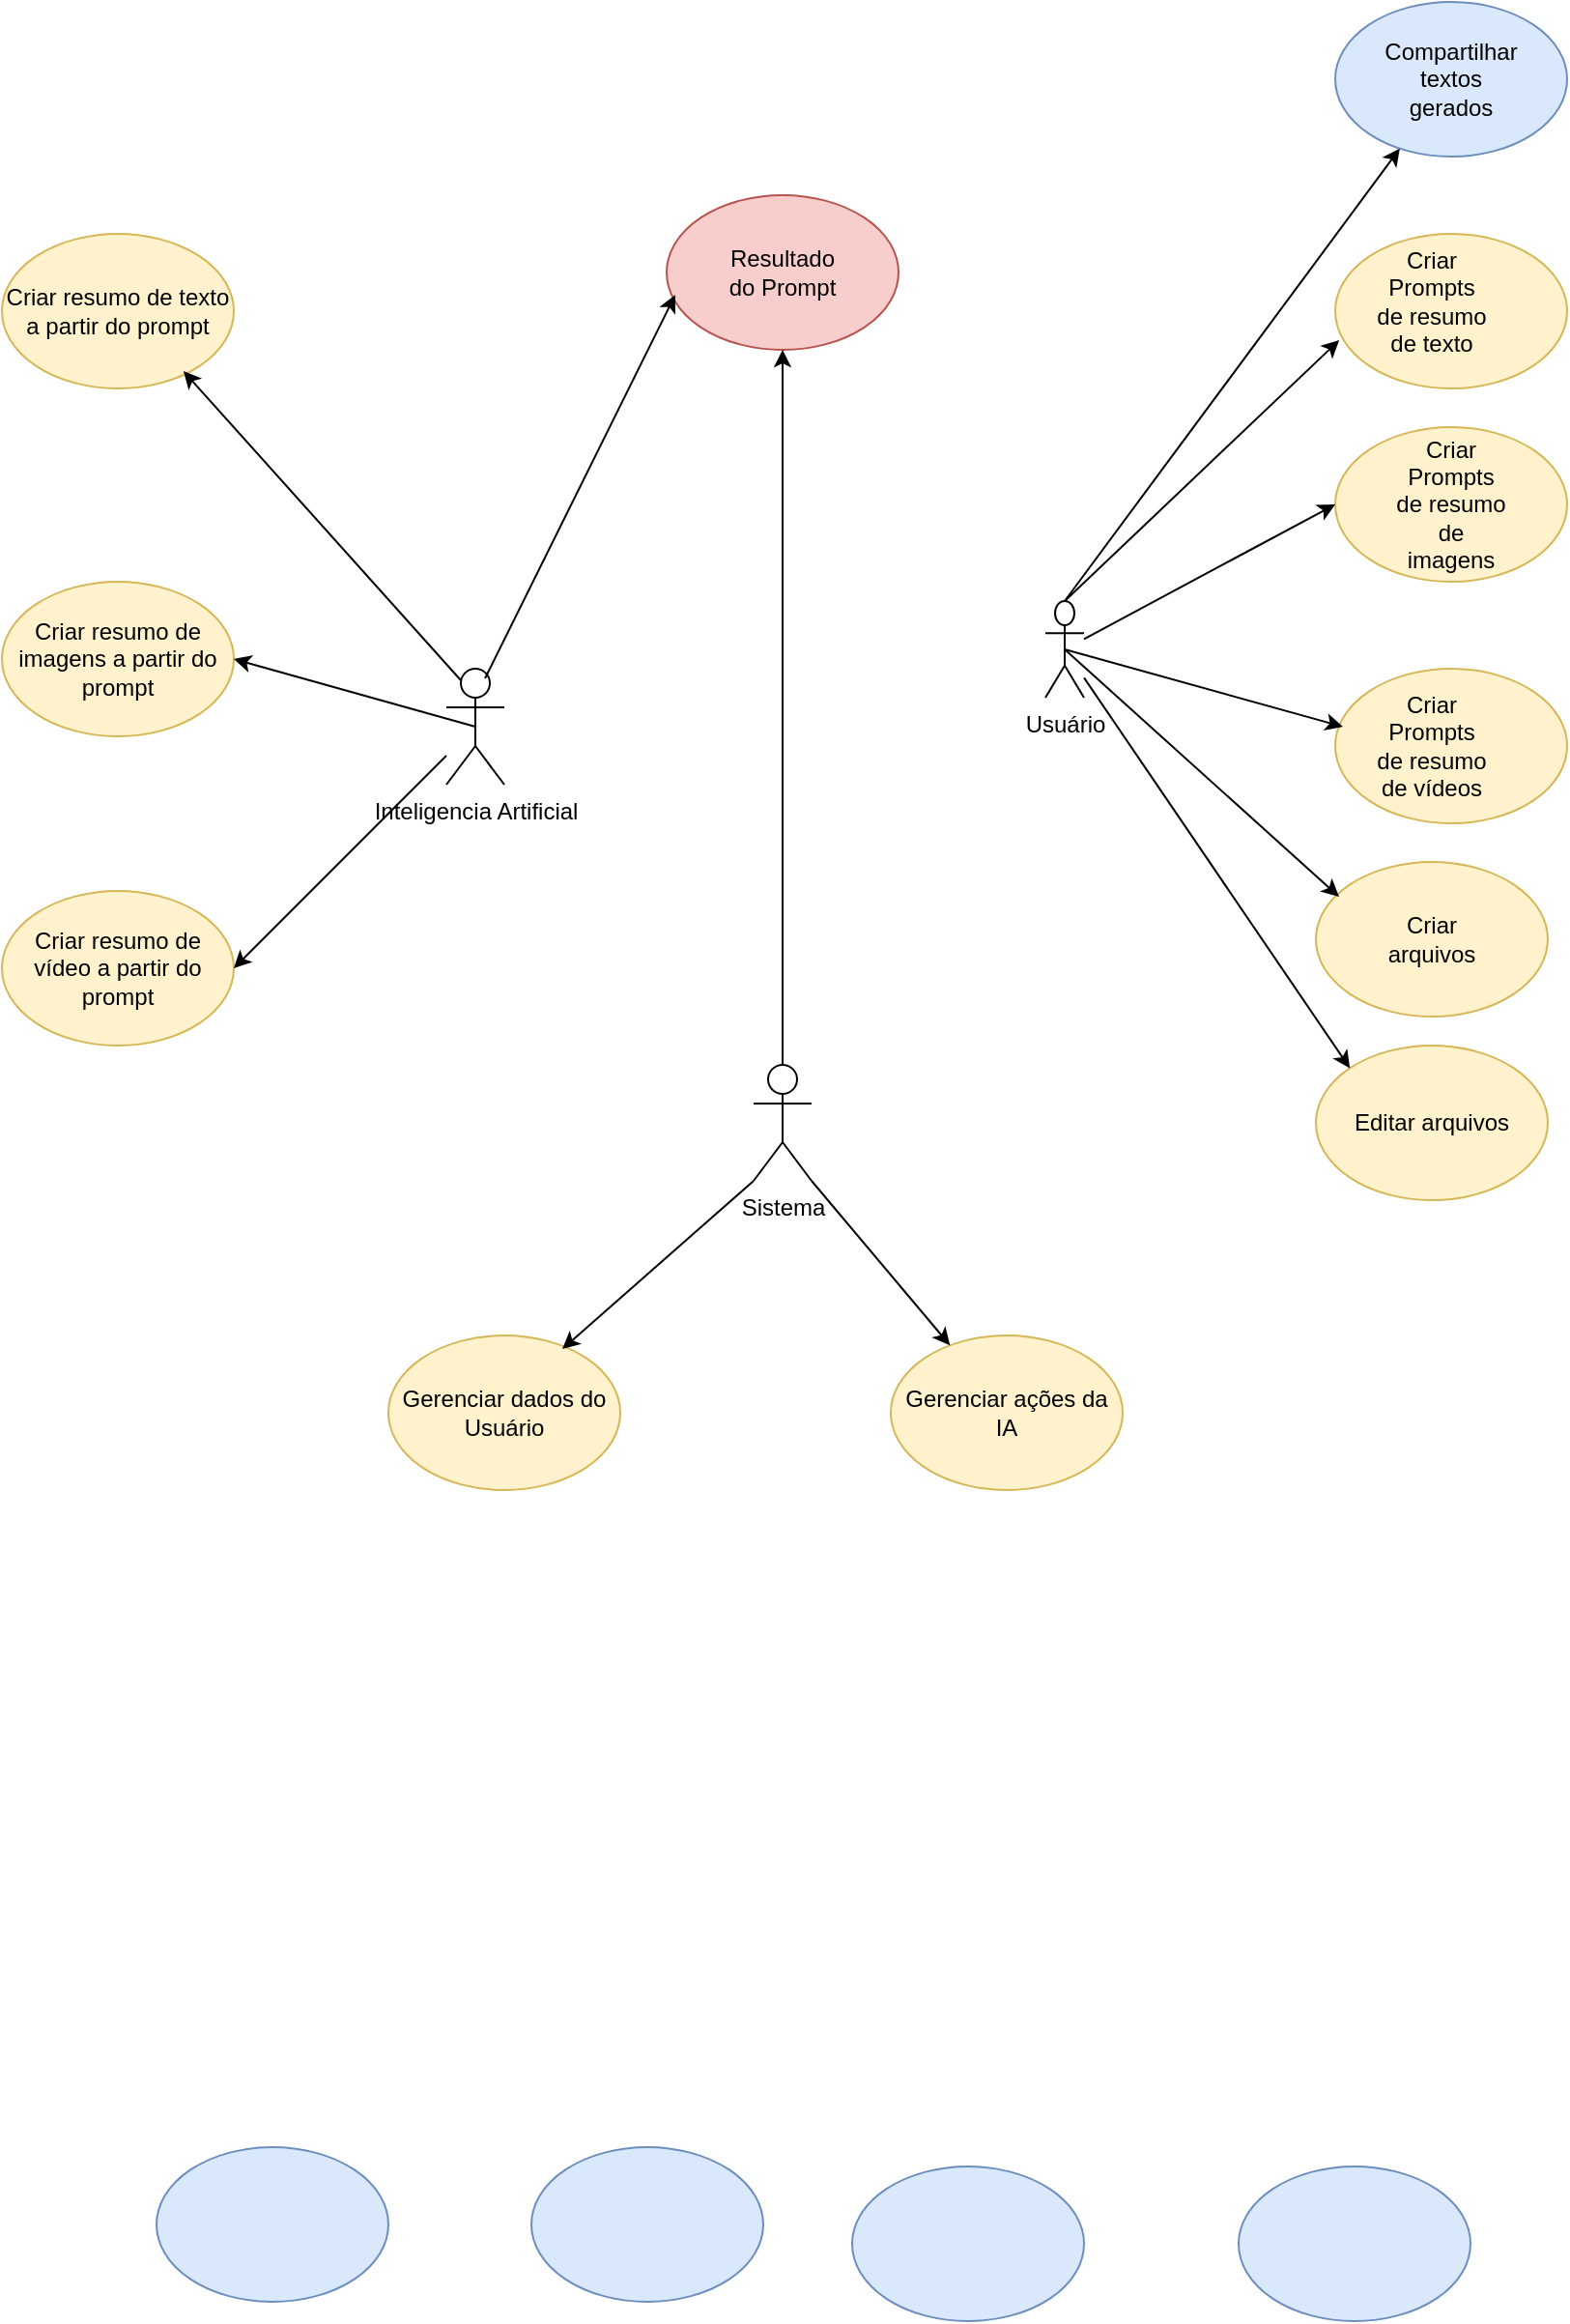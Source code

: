 <mxfile version="26.1.1" pages="6">
  <diagram name="Página-1" id="pGc1JlCst-v3VzjPuyGH">
    <mxGraphModel dx="1678" dy="2128" grid="1" gridSize="10" guides="1" tooltips="1" connect="1" arrows="1" fold="1" page="1" pageScale="1" pageWidth="827" pageHeight="1169" math="0" shadow="0">
      <root>
        <mxCell id="0" />
        <mxCell id="1" parent="0" />
        <mxCell id="bQ8O_WoPfu5JlHnkfQlb-1" value="Usuário" style="shape=umlActor;verticalLabelPosition=bottom;verticalAlign=top;html=1;outlineConnect=0;" parent="1" vertex="1">
          <mxGeometry x="550" y="210" width="20" height="50" as="geometry" />
        </mxCell>
        <mxCell id="bQ8O_WoPfu5JlHnkfQlb-2" value="" style="ellipse;whiteSpace=wrap;html=1;fillColor=#fff2cc;strokeColor=#d6b656;" parent="1" vertex="1">
          <mxGeometry x="700" y="245" width="120" height="80" as="geometry" />
        </mxCell>
        <mxCell id="bQ8O_WoPfu5JlHnkfQlb-3" value="Editar arquivos" style="ellipse;whiteSpace=wrap;html=1;fillColor=#fff2cc;strokeColor=#d6b656;" parent="1" vertex="1">
          <mxGeometry x="690" y="440" width="120" height="80" as="geometry" />
        </mxCell>
        <mxCell id="bQ8O_WoPfu5JlHnkfQlb-4" value="" style="ellipse;whiteSpace=wrap;html=1;fillColor=#fff2cc;strokeColor=#d6b656;" parent="1" vertex="1">
          <mxGeometry x="700" y="20" width="120" height="80" as="geometry" />
        </mxCell>
        <mxCell id="bQ8O_WoPfu5JlHnkfQlb-6" value="Gerenciar dados do Usuário" style="ellipse;whiteSpace=wrap;html=1;fillColor=#fff2cc;strokeColor=#d6b656;" parent="1" vertex="1">
          <mxGeometry x="210" y="590" width="120" height="80" as="geometry" />
        </mxCell>
        <mxCell id="bQ8O_WoPfu5JlHnkfQlb-7" value="" style="ellipse;whiteSpace=wrap;html=1;fillColor=#fff2cc;strokeColor=#d6b656;" parent="1" vertex="1">
          <mxGeometry x="700" y="120" width="120" height="80" as="geometry" />
        </mxCell>
        <mxCell id="bQ8O_WoPfu5JlHnkfQlb-8" value="" style="ellipse;whiteSpace=wrap;html=1;fillColor=#fff2cc;strokeColor=#d6b656;" parent="1" vertex="1">
          <mxGeometry x="690" y="345" width="120" height="80" as="geometry" />
        </mxCell>
        <mxCell id="bQ8O_WoPfu5JlHnkfQlb-11" value="Criar Prompts de resumo de texto" style="text;html=1;align=center;verticalAlign=middle;whiteSpace=wrap;rounded=0;" parent="1" vertex="1">
          <mxGeometry x="720" y="40" width="60" height="30" as="geometry" />
        </mxCell>
        <mxCell id="bQ8O_WoPfu5JlHnkfQlb-13" value="Criar Prompts de resumo de imagens" style="text;html=1;align=center;verticalAlign=middle;whiteSpace=wrap;rounded=0;" parent="1" vertex="1">
          <mxGeometry x="730" y="145" width="60" height="30" as="geometry" />
        </mxCell>
        <mxCell id="bQ8O_WoPfu5JlHnkfQlb-15" value="Criar Prompts de resumo de vídeos" style="text;html=1;align=center;verticalAlign=middle;whiteSpace=wrap;rounded=0;" parent="1" vertex="1">
          <mxGeometry x="720" y="270" width="60" height="30" as="geometry" />
        </mxCell>
        <mxCell id="bQ8O_WoPfu5JlHnkfQlb-16" value="Criar arquivos" style="text;html=1;align=center;verticalAlign=middle;whiteSpace=wrap;rounded=0;" parent="1" vertex="1">
          <mxGeometry x="720" y="370" width="60" height="30" as="geometry" />
        </mxCell>
        <mxCell id="bQ8O_WoPfu5JlHnkfQlb-20" value="Gerenciar ações da IA" style="ellipse;whiteSpace=wrap;html=1;fillColor=#fff2cc;strokeColor=#d6b656;" parent="1" vertex="1">
          <mxGeometry x="470" y="590" width="120" height="80" as="geometry" />
        </mxCell>
        <mxCell id="bQ8O_WoPfu5JlHnkfQlb-21" value="Criar resumo de vídeo a partir do prompt" style="ellipse;whiteSpace=wrap;html=1;fillColor=#fff2cc;strokeColor=#d6b656;" parent="1" vertex="1">
          <mxGeometry x="10" y="360" width="120" height="80" as="geometry" />
        </mxCell>
        <mxCell id="bQ8O_WoPfu5JlHnkfQlb-22" value="Criar resumo de imagens a partir do prompt" style="ellipse;whiteSpace=wrap;html=1;fillColor=#fff2cc;strokeColor=#d6b656;" parent="1" vertex="1">
          <mxGeometry x="10" y="200" width="120" height="80" as="geometry" />
        </mxCell>
        <mxCell id="bQ8O_WoPfu5JlHnkfQlb-23" value="Criar resumo de texto a partir do prompt" style="ellipse;whiteSpace=wrap;html=1;fillColor=#fff2cc;strokeColor=#d6b656;" parent="1" vertex="1">
          <mxGeometry x="10" y="20" width="120" height="80" as="geometry" />
        </mxCell>
        <mxCell id="bQ8O_WoPfu5JlHnkfQlb-28" value="Inteligencia Artificial" style="shape=umlActor;verticalLabelPosition=bottom;verticalAlign=top;html=1;outlineConnect=0;" parent="1" vertex="1">
          <mxGeometry x="240" y="245" width="30" height="60" as="geometry" />
        </mxCell>
        <mxCell id="bQ8O_WoPfu5JlHnkfQlb-34" value="" style="endArrow=classic;html=1;rounded=0;entryX=0;entryY=0;entryDx=0;entryDy=0;" parent="1" source="bQ8O_WoPfu5JlHnkfQlb-1" target="bQ8O_WoPfu5JlHnkfQlb-3" edge="1">
          <mxGeometry width="50" height="50" relative="1" as="geometry">
            <mxPoint x="390" y="350" as="sourcePoint" />
            <mxPoint x="440" y="300" as="targetPoint" />
          </mxGeometry>
        </mxCell>
        <mxCell id="bQ8O_WoPfu5JlHnkfQlb-35" value="" style="endArrow=classic;html=1;rounded=0;entryX=0.1;entryY=0.225;entryDx=0;entryDy=0;entryPerimeter=0;exitX=0.5;exitY=0.5;exitDx=0;exitDy=0;exitPerimeter=0;" parent="1" source="bQ8O_WoPfu5JlHnkfQlb-1" target="bQ8O_WoPfu5JlHnkfQlb-8" edge="1">
          <mxGeometry width="50" height="50" relative="1" as="geometry">
            <mxPoint x="390" y="350" as="sourcePoint" />
            <mxPoint x="440" y="300" as="targetPoint" />
          </mxGeometry>
        </mxCell>
        <mxCell id="bQ8O_WoPfu5JlHnkfQlb-36" value="" style="endArrow=classic;html=1;rounded=0;entryX=0.033;entryY=0.375;entryDx=0;entryDy=0;entryPerimeter=0;exitX=0.5;exitY=0.5;exitDx=0;exitDy=0;exitPerimeter=0;" parent="1" source="bQ8O_WoPfu5JlHnkfQlb-1" target="bQ8O_WoPfu5JlHnkfQlb-2" edge="1">
          <mxGeometry width="50" height="50" relative="1" as="geometry">
            <mxPoint x="390" y="350" as="sourcePoint" />
            <mxPoint x="440" y="300" as="targetPoint" />
          </mxGeometry>
        </mxCell>
        <mxCell id="bQ8O_WoPfu5JlHnkfQlb-37" value="" style="endArrow=classic;html=1;rounded=0;entryX=0;entryY=0.5;entryDx=0;entryDy=0;" parent="1" source="bQ8O_WoPfu5JlHnkfQlb-1" target="bQ8O_WoPfu5JlHnkfQlb-7" edge="1">
          <mxGeometry width="50" height="50" relative="1" as="geometry">
            <mxPoint x="390" y="350" as="sourcePoint" />
            <mxPoint x="440" y="300" as="targetPoint" />
          </mxGeometry>
        </mxCell>
        <mxCell id="bQ8O_WoPfu5JlHnkfQlb-38" value="" style="endArrow=classic;html=1;rounded=0;entryX=0.017;entryY=0.688;entryDx=0;entryDy=0;entryPerimeter=0;exitX=0.5;exitY=0;exitDx=0;exitDy=0;exitPerimeter=0;" parent="1" source="bQ8O_WoPfu5JlHnkfQlb-1" target="bQ8O_WoPfu5JlHnkfQlb-4" edge="1">
          <mxGeometry width="50" height="50" relative="1" as="geometry">
            <mxPoint x="390" y="350" as="sourcePoint" />
            <mxPoint x="440" y="300" as="targetPoint" />
          </mxGeometry>
        </mxCell>
        <mxCell id="bQ8O_WoPfu5JlHnkfQlb-39" value="" style="endArrow=classic;html=1;rounded=0;entryX=0.783;entryY=0.888;entryDx=0;entryDy=0;entryPerimeter=0;exitX=0.25;exitY=0.1;exitDx=0;exitDy=0;exitPerimeter=0;" parent="1" source="bQ8O_WoPfu5JlHnkfQlb-28" target="bQ8O_WoPfu5JlHnkfQlb-23" edge="1">
          <mxGeometry width="50" height="50" relative="1" as="geometry">
            <mxPoint x="390" y="350" as="sourcePoint" />
            <mxPoint x="440" y="300" as="targetPoint" />
          </mxGeometry>
        </mxCell>
        <mxCell id="bQ8O_WoPfu5JlHnkfQlb-40" value="" style="endArrow=classic;html=1;rounded=0;entryX=1;entryY=0.5;entryDx=0;entryDy=0;exitX=0.5;exitY=0.5;exitDx=0;exitDy=0;exitPerimeter=0;" parent="1" source="bQ8O_WoPfu5JlHnkfQlb-28" target="bQ8O_WoPfu5JlHnkfQlb-22" edge="1">
          <mxGeometry width="50" height="50" relative="1" as="geometry">
            <mxPoint x="280" y="375" as="sourcePoint" />
            <mxPoint x="330" y="325" as="targetPoint" />
          </mxGeometry>
        </mxCell>
        <mxCell id="bQ8O_WoPfu5JlHnkfQlb-41" value="" style="endArrow=classic;html=1;rounded=0;entryX=1;entryY=0.5;entryDx=0;entryDy=0;" parent="1" source="bQ8O_WoPfu5JlHnkfQlb-28" target="bQ8O_WoPfu5JlHnkfQlb-21" edge="1">
          <mxGeometry width="50" height="50" relative="1" as="geometry">
            <mxPoint x="245" y="420" as="sourcePoint" />
            <mxPoint x="295" y="370" as="targetPoint" />
          </mxGeometry>
        </mxCell>
        <mxCell id="bQ8O_WoPfu5JlHnkfQlb-42" value="Sistema" style="shape=umlActor;verticalLabelPosition=bottom;verticalAlign=top;html=1;outlineConnect=0;" parent="1" vertex="1">
          <mxGeometry x="399" y="450" width="30" height="60" as="geometry" />
        </mxCell>
        <mxCell id="bQ8O_WoPfu5JlHnkfQlb-43" value="" style="endArrow=classic;html=1;rounded=0;exitX=1;exitY=1;exitDx=0;exitDy=0;exitPerimeter=0;" parent="1" source="bQ8O_WoPfu5JlHnkfQlb-42" target="bQ8O_WoPfu5JlHnkfQlb-20" edge="1">
          <mxGeometry width="50" height="50" relative="1" as="geometry">
            <mxPoint x="420" y="520" as="sourcePoint" />
            <mxPoint x="470" y="470" as="targetPoint" />
          </mxGeometry>
        </mxCell>
        <mxCell id="bQ8O_WoPfu5JlHnkfQlb-44" value="" style="endArrow=classic;html=1;rounded=0;entryX=0.75;entryY=0.088;entryDx=0;entryDy=0;entryPerimeter=0;exitX=0;exitY=1;exitDx=0;exitDy=0;exitPerimeter=0;" parent="1" source="bQ8O_WoPfu5JlHnkfQlb-42" target="bQ8O_WoPfu5JlHnkfQlb-6" edge="1">
          <mxGeometry width="50" height="50" relative="1" as="geometry">
            <mxPoint x="280" y="530" as="sourcePoint" />
            <mxPoint x="330" y="480" as="targetPoint" />
          </mxGeometry>
        </mxCell>
        <mxCell id="bQ8O_WoPfu5JlHnkfQlb-45" value="" style="ellipse;whiteSpace=wrap;html=1;fillColor=#f8cecc;strokeColor=#b85450;" parent="1" vertex="1">
          <mxGeometry x="354" width="120" height="80" as="geometry" />
        </mxCell>
        <mxCell id="BYU7F2fHoPTwopAFvOPd-1" value="Resultado do Prompt" style="text;html=1;align=center;verticalAlign=middle;whiteSpace=wrap;rounded=0;" vertex="1" parent="1">
          <mxGeometry x="384" y="25" width="60" height="30" as="geometry" />
        </mxCell>
        <mxCell id="BYU7F2fHoPTwopAFvOPd-5" value="" style="ellipse;whiteSpace=wrap;html=1;fillColor=#dae8fc;strokeColor=#6c8ebf;" vertex="1" parent="1">
          <mxGeometry x="284" y="1010" width="120" height="80" as="geometry" />
        </mxCell>
        <mxCell id="BYU7F2fHoPTwopAFvOPd-6" value="" style="ellipse;whiteSpace=wrap;html=1;fillColor=#dae8fc;strokeColor=#6c8ebf;" vertex="1" parent="1">
          <mxGeometry x="450" y="1020" width="120" height="80" as="geometry" />
        </mxCell>
        <mxCell id="BYU7F2fHoPTwopAFvOPd-7" value="" style="ellipse;whiteSpace=wrap;html=1;fillColor=#dae8fc;strokeColor=#6c8ebf;" vertex="1" parent="1">
          <mxGeometry x="650" y="1020" width="120" height="80" as="geometry" />
        </mxCell>
        <mxCell id="BYU7F2fHoPTwopAFvOPd-8" value="" style="ellipse;whiteSpace=wrap;html=1;fillColor=#dae8fc;strokeColor=#6c8ebf;" vertex="1" parent="1">
          <mxGeometry x="700" y="-100" width="120" height="80" as="geometry" />
        </mxCell>
        <mxCell id="BYU7F2fHoPTwopAFvOPd-9" value="" style="ellipse;whiteSpace=wrap;html=1;fillColor=#dae8fc;strokeColor=#6c8ebf;" vertex="1" parent="1">
          <mxGeometry x="90" y="1010" width="120" height="80" as="geometry" />
        </mxCell>
        <mxCell id="BYU7F2fHoPTwopAFvOPd-10" value="Compartilhar&lt;div&gt;textos gerados&lt;/div&gt;" style="text;html=1;align=center;verticalAlign=middle;whiteSpace=wrap;rounded=0;" vertex="1" parent="1">
          <mxGeometry x="730" y="-75" width="60" height="30" as="geometry" />
        </mxCell>
        <mxCell id="BYU7F2fHoPTwopAFvOPd-15" value="" style="endArrow=classic;html=1;rounded=0;entryX=0.037;entryY=0.645;entryDx=0;entryDy=0;entryPerimeter=0;" edge="1" parent="1" target="bQ8O_WoPfu5JlHnkfQlb-45">
          <mxGeometry width="50" height="50" relative="1" as="geometry">
            <mxPoint x="260" y="250" as="sourcePoint" />
            <mxPoint x="310" y="200" as="targetPoint" />
          </mxGeometry>
        </mxCell>
        <mxCell id="BYU7F2fHoPTwopAFvOPd-16" value="" style="endArrow=classic;html=1;rounded=0;entryX=0.5;entryY=1;entryDx=0;entryDy=0;" edge="1" parent="1" target="bQ8O_WoPfu5JlHnkfQlb-45">
          <mxGeometry width="50" height="50" relative="1" as="geometry">
            <mxPoint x="414" y="450" as="sourcePoint" />
            <mxPoint x="464" y="400" as="targetPoint" />
          </mxGeometry>
        </mxCell>
        <mxCell id="BYU7F2fHoPTwopAFvOPd-17" value="" style="endArrow=classic;html=1;rounded=0;" edge="1" parent="1" target="BYU7F2fHoPTwopAFvOPd-8">
          <mxGeometry width="50" height="50" relative="1" as="geometry">
            <mxPoint x="560" y="210" as="sourcePoint" />
            <mxPoint x="610" y="160" as="targetPoint" />
          </mxGeometry>
        </mxCell>
      </root>
    </mxGraphModel>
  </diagram>
  <diagram id="qmdP447LMnFdOcTPOLpW" name="Página-2">
    <mxGraphModel grid="1" page="1" gridSize="10" guides="1" tooltips="1" connect="1" arrows="1" fold="1" pageScale="1" pageWidth="827" pageHeight="1169" math="0" shadow="0">
      <root>
        <mxCell id="0" />
        <mxCell id="1" parent="0" />
        <mxCell id="EGNMdbWrUmypVtTQ4KvK-1" value="&lt;span id=&quot;docs-internal-guid-ddc307e2-7fff-9fb8-070b-83bc1ba42e08&quot;&gt;&lt;div align=&quot;left&quot; style=&quot;margin-left:158.25pt;&quot; dir=&quot;ltr&quot;&gt;&lt;table style=&quot;border:none;border-collapse:collapse;&quot;&gt;&lt;colgroup&gt;&lt;col width=&quot;90&quot;&gt;&lt;col width=&quot;196&quot;&gt;&lt;/colgroup&gt;&lt;tbody&gt;&lt;tr style=&quot;height:0pt&quot;&gt;&lt;td style=&quot;border-left:solid #000000 1pt;border-right:solid #000000 1pt;border-bottom:solid #000000 1pt;border-top:solid #000000 1pt;vertical-align:top;padding:5pt 5pt 5pt 5pt;overflow:hidden;overflow-wrap:break-word;&quot;&gt;&lt;p style=&quot;line-height:1.2;margin-top:0pt;margin-bottom:0pt;&quot; dir=&quot;ltr&quot;&gt;&lt;span style=&quot;font-size: 11pt; font-family: Arial, sans-serif; background-color: transparent; font-variant-numeric: normal; font-variant-east-asian: normal; font-variant-alternates: normal; font-variant-position: normal; font-variant-emoji: normal; vertical-align: baseline; white-space-collapse: preserve;&quot;&gt;RF&lt;/span&gt;&lt;/p&gt;&lt;/td&gt;&lt;td style=&quot;border-left:solid #000000 1pt;border-right:solid #000000 1pt;border-bottom:solid #000000 1pt;border-top:solid #000000 1pt;vertical-align:top;padding:5pt 5pt 5pt 5pt;overflow:hidden;overflow-wrap:break-word;&quot;&gt;&lt;p style=&quot;line-height:1.2;margin-top:0pt;margin-bottom:0pt;&quot; dir=&quot;ltr&quot;&gt;&lt;span style=&quot;font-size: 11pt; font-family: Arial, sans-serif; background-color: transparent; font-variant-numeric: normal; font-variant-east-asian: normal; font-variant-alternates: normal; font-variant-position: normal; font-variant-emoji: normal; vertical-align: baseline; white-space-collapse: preserve;&quot;&gt;FUNCIONALIDADES&lt;/span&gt;&lt;/p&gt;&lt;/td&gt;&lt;/tr&gt;&lt;tr style=&quot;height:0pt&quot;&gt;&lt;td style=&quot;border-left:solid #000000 1pt;border-right:solid #000000 1pt;border-bottom:solid #000000 1pt;border-top:solid #000000 1pt;vertical-align:top;padding:5pt 5pt 5pt 5pt;overflow:hidden;overflow-wrap:break-word;&quot;&gt;&lt;p style=&quot;line-height:1.2;margin-top:0pt;margin-bottom:0pt;&quot; dir=&quot;ltr&quot;&gt;&lt;span style=&quot;font-size: 11pt; font-family: Arial, sans-serif; background-color: transparent; font-variant-numeric: normal; font-variant-east-asian: normal; font-variant-alternates: normal; font-variant-position: normal; font-variant-emoji: normal; vertical-align: baseline; white-space-collapse: preserve;&quot;&gt;RF001&lt;/span&gt;&lt;/p&gt;&lt;/td&gt;&lt;td style=&quot;border-left:solid #000000 1pt;border-right:solid #000000 1pt;border-bottom:solid #000000 1pt;border-top:solid #000000 1pt;vertical-align:top;padding:5pt 5pt 5pt 5pt;overflow:hidden;overflow-wrap:break-word;&quot;&gt;&lt;p style=&quot;line-height:1.2;margin-top:0pt;margin-bottom:0pt;&quot; dir=&quot;ltr&quot;&gt;&lt;span style=&quot;font-size: 11pt; font-family: Arial, sans-serif; background-color: transparent; font-variant-numeric: normal; font-variant-east-asian: normal; font-variant-alternates: normal; font-variant-position: normal; font-variant-emoji: normal; vertical-align: baseline; white-space-collapse: preserve;&quot;&gt;Criar conta do Usuário&lt;/span&gt;&lt;/p&gt;&lt;/td&gt;&lt;/tr&gt;&lt;tr style=&quot;height:23.899pt&quot;&gt;&lt;td style=&quot;border-left:solid #000000 1pt;border-right:solid #000000 1pt;border-bottom:solid #000000 1pt;border-top:solid #000000 1pt;vertical-align:top;padding:5pt 5pt 5pt 5pt;overflow:hidden;overflow-wrap:break-word;&quot;&gt;&lt;p style=&quot;line-height:1.2;margin-top:0pt;margin-bottom:0pt;&quot; dir=&quot;ltr&quot;&gt;&lt;span style=&quot;font-size: 11pt; font-family: Arial, sans-serif; background-color: transparent; font-variant-numeric: normal; font-variant-east-asian: normal; font-variant-alternates: normal; font-variant-position: normal; font-variant-emoji: normal; vertical-align: baseline; white-space-collapse: preserve;&quot;&gt;RF002&lt;/span&gt;&lt;/p&gt;&lt;/td&gt;&lt;td style=&quot;border-left:solid #000000 1pt;border-right:solid #000000 1pt;border-bottom:solid #000000 1pt;border-top:solid #000000 1pt;vertical-align:top;padding:5pt 5pt 5pt 5pt;overflow:hidden;overflow-wrap:break-word;&quot;&gt;&lt;p style=&quot;line-height:1.2;margin-top:0pt;margin-bottom:0pt;&quot; dir=&quot;ltr&quot;&gt;&lt;span style=&quot;font-size: 11pt; font-family: Arial, sans-serif; background-color: transparent; font-variant-numeric: normal; font-variant-east-asian: normal; font-variant-alternates: normal; font-variant-position: normal; font-variant-emoji: normal; vertical-align: baseline; white-space-collapse: preserve;&quot;&gt;Criar metas&lt;/span&gt;&lt;/p&gt;&lt;/td&gt;&lt;/tr&gt;&lt;tr style=&quot;height:0pt&quot;&gt;&lt;td style=&quot;border-left:solid #000000 1pt;border-right:solid #000000 1pt;border-bottom:solid #000000 1pt;border-top:solid #000000 1pt;vertical-align:top;padding:5pt 5pt 5pt 5pt;overflow:hidden;overflow-wrap:break-word;&quot;&gt;&lt;p style=&quot;line-height:1.2;margin-top:0pt;margin-bottom:0pt;&quot; dir=&quot;ltr&quot;&gt;&lt;span style=&quot;font-size: 11pt; font-family: Arial, sans-serif; background-color: transparent; font-variant-numeric: normal; font-variant-east-asian: normal; font-variant-alternates: normal; font-variant-position: normal; font-variant-emoji: normal; vertical-align: baseline; white-space-collapse: preserve;&quot;&gt;RF003&lt;/span&gt;&lt;/p&gt;&lt;/td&gt;&lt;td style=&quot;border-left:solid #000000 1pt;border-right:solid #000000 1pt;border-bottom:solid #000000 1pt;border-top:solid #000000 1pt;vertical-align:top;padding:5pt 5pt 5pt 5pt;overflow:hidden;overflow-wrap:break-word;&quot;&gt;&lt;p style=&quot;line-height:1.2;margin-top:0pt;margin-bottom:0pt;&quot; dir=&quot;ltr&quot;&gt;&lt;span style=&quot;font-size: 11pt; font-family: Arial, sans-serif; background-color: transparent; font-variant-numeric: normal; font-variant-east-asian: normal; font-variant-alternates: normal; font-variant-position: normal; font-variant-emoji: normal; vertical-align: baseline; white-space-collapse: preserve;&quot;&gt;Gerenciar metas&lt;/span&gt;&lt;/p&gt;&lt;/td&gt;&lt;/tr&gt;&lt;tr style=&quot;height:0pt&quot;&gt;&lt;td style=&quot;border-left:solid #000000 1pt;border-right:solid #000000 1pt;border-bottom:solid #000000 1pt;border-top:solid #000000 1pt;vertical-align:top;padding:5pt 5pt 5pt 5pt;overflow:hidden;overflow-wrap:break-word;&quot;&gt;&lt;p style=&quot;line-height:1.2;margin-top:0pt;margin-bottom:0pt;&quot; dir=&quot;ltr&quot;&gt;&lt;span style=&quot;font-size: 11pt; font-family: Arial, sans-serif; background-color: transparent; font-variant-numeric: normal; font-variant-east-asian: normal; font-variant-alternates: normal; font-variant-position: normal; font-variant-emoji: normal; vertical-align: baseline; white-space-collapse: preserve;&quot;&gt;RF004&lt;/span&gt;&lt;/p&gt;&lt;/td&gt;&lt;td style=&quot;border-left:solid #000000 1pt;border-right:solid #000000 1pt;border-bottom:solid #000000 1pt;border-top:solid #000000 1pt;vertical-align:top;padding:5pt 5pt 5pt 5pt;overflow:hidden;overflow-wrap:break-word;&quot;&gt;&lt;p style=&quot;line-height:1.2;margin-top:0pt;margin-bottom:0pt;&quot; dir=&quot;ltr&quot;&gt;&lt;span style=&quot;font-size: 11pt; font-family: Arial, sans-serif; background-color: transparent; font-variant-numeric: normal; font-variant-east-asian: normal; font-variant-alternates: normal; font-variant-position: normal; font-variant-emoji: normal; vertical-align: baseline; white-space-collapse: preserve;&quot;&gt;Falar com o Suporte do Sistema&lt;/span&gt;&lt;/p&gt;&lt;/td&gt;&lt;/tr&gt;&lt;/tbody&gt;&lt;/table&gt;&lt;/div&gt;&lt;br&gt;&lt;/span&gt;" style="text;whiteSpace=wrap;html=1;" parent="1" vertex="1">
          <mxGeometry x="600" y="390" width="530" height="220" as="geometry" />
        </mxCell>
        <mxCell id="EGNMdbWrUmypVtTQ4KvK-2" value="Usuário" style="shape=umlActor;verticalLabelPosition=bottom;verticalAlign=top;html=1;outlineConnect=0;" parent="1" vertex="1">
          <mxGeometry x="40" y="20" width="20" height="40" as="geometry" />
        </mxCell>
        <mxCell id="EGNMdbWrUmypVtTQ4KvK-4" value="Sistema" style="shape=umlActor;verticalLabelPosition=bottom;verticalAlign=top;html=1;outlineConnect=0;" parent="1" vertex="1">
          <mxGeometry x="1000" y="180" width="20" height="50" as="geometry" />
        </mxCell>
        <mxCell id="EGNMdbWrUmypVtTQ4KvK-5" value="" style="ellipse;whiteSpace=wrap;html=1;fillColor=#fff2cc;strokeColor=#d6b656;" parent="1" vertex="1">
          <mxGeometry x="250" y="10" width="120" height="80" as="geometry" />
        </mxCell>
        <mxCell id="EGNMdbWrUmypVtTQ4KvK-6" value="" style="ellipse;whiteSpace=wrap;html=1;fillColor=#fff2cc;strokeColor=#d6b656;" parent="1" vertex="1">
          <mxGeometry x="600" y="10" width="120" height="80" as="geometry" />
        </mxCell>
        <mxCell id="EGNMdbWrUmypVtTQ4KvK-7" value="" style="ellipse;whiteSpace=wrap;html=1;fillColor=#fff2cc;strokeColor=#d6b656;" parent="1" vertex="1">
          <mxGeometry x="470" y="270" width="120" height="80" as="geometry" />
        </mxCell>
        <mxCell id="EGNMdbWrUmypVtTQ4KvK-8" value="" style="ellipse;whiteSpace=wrap;html=1;fillColor=#fff2cc;strokeColor=#d6b656;" parent="1" vertex="1">
          <mxGeometry x="150" y="280" width="120" height="80" as="geometry" />
        </mxCell>
        <mxCell id="EGNMdbWrUmypVtTQ4KvK-9" value="Criar Conta" style="text;html=1;align=center;verticalAlign=middle;whiteSpace=wrap;rounded=0;" parent="1" vertex="1">
          <mxGeometry x="280" y="35" width="60" height="30" as="geometry" />
        </mxCell>
        <mxCell id="EGNMdbWrUmypVtTQ4KvK-10" value="Gerenciar Metas" style="text;html=1;align=center;verticalAlign=middle;whiteSpace=wrap;rounded=0;" parent="1" vertex="1">
          <mxGeometry x="190" y="305" width="60" height="30" as="geometry" />
        </mxCell>
        <mxCell id="EGNMdbWrUmypVtTQ4KvK-11" value="Criar Metas" style="text;html=1;align=center;verticalAlign=middle;whiteSpace=wrap;rounded=0;" parent="1" vertex="1">
          <mxGeometry x="490" y="295" width="60" height="30" as="geometry" />
        </mxCell>
        <mxCell id="EGNMdbWrUmypVtTQ4KvK-13" value="Falar com o Suporte do Sitesma" style="text;html=1;align=center;verticalAlign=middle;whiteSpace=wrap;rounded=0;" parent="1" vertex="1">
          <mxGeometry x="630" y="35" width="60" height="30" as="geometry" />
        </mxCell>
        <mxCell id="EGNMdbWrUmypVtTQ4KvK-15" value="" style="endArrow=classic;html=1;rounded=0;" parent="1" source="EGNMdbWrUmypVtTQ4KvK-2" target="EGNMdbWrUmypVtTQ4KvK-8" edge="1">
          <mxGeometry width="50" height="50" relative="1" as="geometry">
            <mxPoint x="80" y="130" as="sourcePoint" />
            <mxPoint x="130" y="80" as="targetPoint" />
            <Array as="points">
              <mxPoint x="480" y="160" />
            </Array>
          </mxGeometry>
        </mxCell>
        <mxCell id="EGNMdbWrUmypVtTQ4KvK-16" value="" style="endArrow=classic;html=1;rounded=0;entryX=0.008;entryY=0.338;entryDx=0;entryDy=0;entryPerimeter=0;exitX=1;exitY=1;exitDx=0;exitDy=0;exitPerimeter=0;" parent="1" source="EGNMdbWrUmypVtTQ4KvK-2" target="EGNMdbWrUmypVtTQ4KvK-7" edge="1">
          <mxGeometry width="50" height="50" relative="1" as="geometry">
            <mxPoint x="300" y="190" as="sourcePoint" />
            <mxPoint x="350" y="140" as="targetPoint" />
            <Array as="points">
              <mxPoint x="480" y="160" />
            </Array>
          </mxGeometry>
        </mxCell>
        <mxCell id="EGNMdbWrUmypVtTQ4KvK-17" value="" style="endArrow=classic;html=1;rounded=0;entryX=0.017;entryY=0.625;entryDx=0;entryDy=0;entryPerimeter=0;exitX=0.25;exitY=0.1;exitDx=0;exitDy=0;exitPerimeter=0;" parent="1" source="EGNMdbWrUmypVtTQ4KvK-2" target="EGNMdbWrUmypVtTQ4KvK-6" edge="1">
          <mxGeometry width="50" height="50" relative="1" as="geometry">
            <mxPoint x="290" as="sourcePoint" />
            <mxPoint x="440" y="370" as="targetPoint" />
            <Array as="points">
              <mxPoint x="450" y="-10" />
              <mxPoint x="480" y="160" />
            </Array>
          </mxGeometry>
        </mxCell>
        <mxCell id="EGNMdbWrUmypVtTQ4KvK-18" value="" style="endArrow=classic;html=1;rounded=0;entryX=0.5;entryY=0.5;entryDx=0;entryDy=0;entryPerimeter=0;" parent="1" target="EGNMdbWrUmypVtTQ4KvK-4" edge="1">
          <mxGeometry width="50" height="50" relative="1" as="geometry">
            <mxPoint x="480" y="160" as="sourcePoint" />
            <mxPoint x="600" y="120" as="targetPoint" />
          </mxGeometry>
        </mxCell>
        <mxCell id="EGNMdbWrUmypVtTQ4KvK-19" value="" style="endArrow=classic;html=1;rounded=0;entryX=0;entryY=0.5;entryDx=0;entryDy=0;exitX=0.5;exitY=0.5;exitDx=0;exitDy=0;exitPerimeter=0;" parent="1" source="EGNMdbWrUmypVtTQ4KvK-2" target="EGNMdbWrUmypVtTQ4KvK-5" edge="1">
          <mxGeometry width="50" height="50" relative="1" as="geometry">
            <mxPoint x="130" y="75" as="sourcePoint" />
            <mxPoint x="180" y="25" as="targetPoint" />
            <Array as="points">
              <mxPoint x="190" y="80" />
            </Array>
          </mxGeometry>
        </mxCell>
        <mxCell id="EGNMdbWrUmypVtTQ4KvK-20" value="Usuário" style="swimlane;fontStyle=0;childLayout=stackLayout;horizontal=1;startSize=30;horizontalStack=0;resizeParent=1;resizeParentMax=0;resizeLast=0;collapsible=1;marginBottom=0;whiteSpace=wrap;html=1;" parent="1" vertex="1">
          <mxGeometry x="130" y="430" width="140" height="120" as="geometry" />
        </mxCell>
        <mxCell id="EGNMdbWrUmypVtTQ4KvK-21" value="Nome de Usuário" style="text;strokeColor=none;fillColor=none;align=left;verticalAlign=middle;spacingLeft=4;spacingRight=4;overflow=hidden;points=[[0,0.5],[1,0.5]];portConstraint=eastwest;rotatable=0;whiteSpace=wrap;html=1;" parent="EGNMdbWrUmypVtTQ4KvK-20" vertex="1">
          <mxGeometry y="30" width="140" height="30" as="geometry" />
        </mxCell>
        <mxCell id="EGNMdbWrUmypVtTQ4KvK-22" value="E-mail" style="text;strokeColor=none;fillColor=none;align=left;verticalAlign=middle;spacingLeft=4;spacingRight=4;overflow=hidden;points=[[0,0.5],[1,0.5]];portConstraint=eastwest;rotatable=0;whiteSpace=wrap;html=1;" parent="EGNMdbWrUmypVtTQ4KvK-20" vertex="1">
          <mxGeometry y="60" width="140" height="30" as="geometry" />
        </mxCell>
        <mxCell id="EGNMdbWrUmypVtTQ4KvK-23" value="Senha" style="text;strokeColor=none;fillColor=none;align=left;verticalAlign=middle;spacingLeft=4;spacingRight=4;overflow=hidden;points=[[0,0.5],[1,0.5]];portConstraint=eastwest;rotatable=0;whiteSpace=wrap;html=1;" parent="EGNMdbWrUmypVtTQ4KvK-20" vertex="1">
          <mxGeometry y="90" width="140" height="30" as="geometry" />
        </mxCell>
        <mxCell id="EGNMdbWrUmypVtTQ4KvK-28" value="Criar Conta" style="swimlane;fontStyle=1;align=center;verticalAlign=top;childLayout=stackLayout;horizontal=1;startSize=26;horizontalStack=0;resizeParent=1;resizeParentMax=0;resizeLast=0;collapsible=1;marginBottom=0;whiteSpace=wrap;html=1;" parent="1" vertex="1">
          <mxGeometry x="130" y="550" width="140" height="60" as="geometry">
            <mxRectangle x="130" y="550" width="100" height="30" as="alternateBounds" />
          </mxGeometry>
        </mxCell>
        <mxCell id="EGNMdbWrUmypVtTQ4KvK-29" value="Confirmar Conta" style="text;strokeColor=none;fillColor=none;align=left;verticalAlign=top;spacingLeft=4;spacingRight=4;overflow=hidden;rotatable=0;points=[[0,0.5],[1,0.5]];portConstraint=eastwest;whiteSpace=wrap;html=1;" parent="EGNMdbWrUmypVtTQ4KvK-28" vertex="1">
          <mxGeometry y="26" width="140" height="26" as="geometry" />
        </mxCell>
        <mxCell id="EGNMdbWrUmypVtTQ4KvK-30" value="" style="line;strokeWidth=1;fillColor=none;align=left;verticalAlign=middle;spacingTop=-1;spacingLeft=3;spacingRight=3;rotatable=0;labelPosition=right;points=[];portConstraint=eastwest;strokeColor=inherit;" parent="EGNMdbWrUmypVtTQ4KvK-28" vertex="1">
          <mxGeometry y="52" width="140" height="8" as="geometry" />
        </mxCell>
      </root>
    </mxGraphModel>
  </diagram>
  <diagram id="E8OgXpx1gd6X7GC_Yhqb" name="Página-3">
    <mxGraphModel dx="1666" dy="781" grid="1" gridSize="10" guides="1" tooltips="1" connect="1" arrows="1" fold="1" page="1" pageScale="1" pageWidth="827" pageHeight="1169" math="0" shadow="0">
      <root>
        <mxCell id="0" />
        <mxCell id="1" parent="0" />
      </root>
    </mxGraphModel>
  </diagram>
  <diagram id="sUj8TbwRxfuhq6UtvOHG" name="Casos de Uso">
    <mxGraphModel dx="607" dy="294" grid="1" gridSize="10" guides="1" tooltips="1" connect="1" arrows="1" fold="1" page="1" pageScale="1" pageWidth="827" pageHeight="1169" math="0" shadow="0">
      <root>
        <mxCell id="0" />
        <mxCell id="1" parent="0" />
        <mxCell id="yw_wUzwZG3rIEAHYN7jf-1" value="editar arquivos" style="ellipse;whiteSpace=wrap;html=1;fillColor=light-dark(#7EA6E0,var(--ge-dark-color, #121212));" vertex="1" parent="1">
          <mxGeometry x="220" y="370" width="100" height="60" as="geometry" />
        </mxCell>
        <mxCell id="5D_Kc_YM_V733nH8Y8Yk-2" style="edgeStyle=orthogonalEdgeStyle;rounded=0;orthogonalLoop=1;jettySize=auto;html=1;exitX=1;exitY=0.333;exitDx=0;exitDy=0;exitPerimeter=0;" edge="1" parent="1" source="yw_wUzwZG3rIEAHYN7jf-2" target="yw_wUzwZG3rIEAHYN7jf-10">
          <mxGeometry relative="1" as="geometry">
            <Array as="points">
              <mxPoint x="230" y="483" />
              <mxPoint x="230" y="483" />
            </Array>
          </mxGeometry>
        </mxCell>
        <mxCell id="yw_wUzwZG3rIEAHYN7jf-2" value="Úsuario" style="shape=umlActor;verticalLabelPosition=bottom;verticalAlign=top;html=1;outlineConnect=0;" vertex="1" parent="1">
          <mxGeometry x="80" y="460" width="40" height="70" as="geometry" />
        </mxCell>
        <mxCell id="yw_wUzwZG3rIEAHYN7jf-4" value="enviar notificações" style="ellipse;whiteSpace=wrap;html=1;fillColor=light-dark(#7EA6E0,var(--ge-dark-color, #121212));" vertex="1" parent="1">
          <mxGeometry x="727" y="80" width="100" height="60" as="geometry" />
        </mxCell>
        <mxCell id="yw_wUzwZG3rIEAHYN7jf-5" value="criar conta" style="ellipse;whiteSpace=wrap;html=1;fillColor=light-dark(#7EA6E0,var(--ge-dark-color, #121212));" vertex="1" parent="1">
          <mxGeometry x="380" y="500" width="100" height="60" as="geometry" />
        </mxCell>
        <mxCell id="yw_wUzwZG3rIEAHYN7jf-6" value="criar metas" style="ellipse;whiteSpace=wrap;html=1;fillColor=light-dark(#7EA6E0,var(--ge-dark-color, #121212));" vertex="1" parent="1">
          <mxGeometry x="360" y="640" width="100" height="60" as="geometry" />
        </mxCell>
        <mxCell id="yw_wUzwZG3rIEAHYN7jf-7" value="sincronizar com calendário" style="ellipse;whiteSpace=wrap;html=1;fillColor=light-dark(#7EA6E0,var(--ge-dark-color, #121212));" vertex="1" parent="1">
          <mxGeometry x="627" y="290" width="100" height="60" as="geometry" />
        </mxCell>
        <mxCell id="yw_wUzwZG3rIEAHYN7jf-8" value="criar prompts" style="ellipse;whiteSpace=wrap;html=1;fillColor=light-dark(#7EA6E0,var(--ge-dark-color, #121212));" vertex="1" parent="1">
          <mxGeometry x="770" y="550" width="100" height="60" as="geometry" />
        </mxCell>
        <mxCell id="yw_wUzwZG3rIEAHYN7jf-9" value="gerenciar dados dos úsuarios" style="ellipse;whiteSpace=wrap;html=1;fillColor=light-dark(#7EA6E0,var(--ge-dark-color, #121212));" vertex="1" parent="1">
          <mxGeometry x="840" y="400" width="100" height="60" as="geometry" />
        </mxCell>
        <mxCell id="yw_wUzwZG3rIEAHYN7jf-10" value="criar arquivos" style="ellipse;whiteSpace=wrap;html=1;fillColor=light-dark(#7EA6E0,var(--ge-dark-color, #121212));" vertex="1" parent="1">
          <mxGeometry x="260" y="430" width="100" height="60" as="geometry" />
        </mxCell>
        <mxCell id="yw_wUzwZG3rIEAHYN7jf-11" value="excluir arquivos" style="ellipse;whiteSpace=wrap;html=1;fillColor=light-dark(#7EA6E0,var(--ge-dark-color, #121212));" vertex="1" parent="1">
          <mxGeometry x="240" y="500" width="100" height="60" as="geometry" />
        </mxCell>
        <mxCell id="yw_wUzwZG3rIEAHYN7jf-12" value="criar prompts sobre imagens" style="ellipse;whiteSpace=wrap;html=1;fillColor=light-dark(#7EA6E0,var(--ge-dark-color, #121212));" vertex="1" parent="1">
          <mxGeometry x="680" y="620" width="100" height="60" as="geometry" />
        </mxCell>
        <mxCell id="yw_wUzwZG3rIEAHYN7jf-13" value="copiar e colar imagens&amp;nbsp;" style="ellipse;whiteSpace=wrap;html=1;fillColor=light-dark(#7EA6E0,var(--ge-dark-color, #121212));" vertex="1" parent="1">
          <mxGeometry x="110" y="300" width="100" height="60" as="geometry" />
        </mxCell>
        <mxCell id="yw_wUzwZG3rIEAHYN7jf-16" value="IA" style="shape=umlActor;verticalLabelPosition=bottom;verticalAlign=top;html=1;outlineConnect=0;" vertex="1" parent="1">
          <mxGeometry x="875" y="630" width="30" height="60" as="geometry" />
        </mxCell>
        <mxCell id="yw_wUzwZG3rIEAHYN7jf-17" value="" style="endArrow=classic;html=1;rounded=0;entryX=1;entryY=1;entryDx=0;entryDy=0;" edge="1" parent="1" source="yw_wUzwZG3rIEAHYN7jf-16" target="yw_wUzwZG3rIEAHYN7jf-8">
          <mxGeometry width="50" height="50" relative="1" as="geometry">
            <mxPoint x="1100" y="650" as="sourcePoint" />
            <mxPoint x="1150" y="600" as="targetPoint" />
          </mxGeometry>
        </mxCell>
        <mxCell id="yw_wUzwZG3rIEAHYN7jf-19" value="Sistema" style="shape=umlActor;verticalLabelPosition=bottom;verticalAlign=top;html=1;outlineConnect=0;" vertex="1" parent="1">
          <mxGeometry x="770" y="220" width="30" height="60" as="geometry" />
        </mxCell>
        <mxCell id="yw_wUzwZG3rIEAHYN7jf-20" value="" style="endArrow=classic;html=1;rounded=0;entryX=1;entryY=0.333;entryDx=0;entryDy=0;entryPerimeter=0;" edge="1" parent="1" source="yw_wUzwZG3rIEAHYN7jf-16" target="yw_wUzwZG3rIEAHYN7jf-12">
          <mxGeometry width="50" height="50" relative="1" as="geometry">
            <mxPoint x="880" y="650" as="sourcePoint" />
            <mxPoint x="930" y="600" as="targetPoint" />
          </mxGeometry>
        </mxCell>
        <mxCell id="yw_wUzwZG3rIEAHYN7jf-21" value="" style="endArrow=classic;html=1;rounded=0;exitX=0;exitY=0.333;exitDx=0;exitDy=0;exitPerimeter=0;" edge="1" parent="1" source="yw_wUzwZG3rIEAHYN7jf-19" target="yw_wUzwZG3rIEAHYN7jf-9">
          <mxGeometry width="50" height="50" relative="1" as="geometry">
            <mxPoint x="500" y="430" as="sourcePoint" />
            <mxPoint x="550" y="380" as="targetPoint" />
            <Array as="points">
              <mxPoint x="750" y="330" />
            </Array>
          </mxGeometry>
        </mxCell>
        <mxCell id="yw_wUzwZG3rIEAHYN7jf-22" value="" style="endArrow=classic;html=1;rounded=0;exitX=0.03;exitY=0.733;exitDx=0;exitDy=0;exitPerimeter=0;" edge="1" parent="1" source="yw_wUzwZG3rIEAHYN7jf-9" target="yw_wUzwZG3rIEAHYN7jf-23">
          <mxGeometry width="50" height="50" relative="1" as="geometry">
            <mxPoint x="1120" y="310" as="sourcePoint" />
            <mxPoint x="1160" y="390" as="targetPoint" />
          </mxGeometry>
        </mxCell>
        <mxCell id="yw_wUzwZG3rIEAHYN7jf-23" value="sincronizar com agenda" style="ellipse;whiteSpace=wrap;html=1;fillColor=light-dark(#7EA6E0,var(--ge-dark-color, #121212));" vertex="1" parent="1">
          <mxGeometry x="650" y="400" width="100" height="60" as="geometry" />
        </mxCell>
        <mxCell id="yw_wUzwZG3rIEAHYN7jf-24" value="" style="endArrow=classic;html=1;rounded=0;entryX=0.5;entryY=0;entryDx=0;entryDy=0;" edge="1" parent="1" source="yw_wUzwZG3rIEAHYN7jf-19" target="yw_wUzwZG3rIEAHYN7jf-37">
          <mxGeometry width="50" height="50" relative="1" as="geometry">
            <mxPoint x="1100" y="200" as="sourcePoint" />
            <mxPoint x="1240.5" y="135" as="targetPoint" />
            <Array as="points" />
          </mxGeometry>
        </mxCell>
        <mxCell id="yw_wUzwZG3rIEAHYN7jf-25" value="" style="endArrow=classic;html=1;rounded=0;entryX=0.03;entryY=0.333;entryDx=0;entryDy=0;entryPerimeter=0;" edge="1" parent="1" source="yw_wUzwZG3rIEAHYN7jf-19" target="yw_wUzwZG3rIEAHYN7jf-38">
          <mxGeometry width="50" height="50" relative="1" as="geometry">
            <mxPoint x="1170" y="210" as="sourcePoint" />
            <mxPoint x="1220" y="220" as="targetPoint" />
          </mxGeometry>
        </mxCell>
        <mxCell id="yw_wUzwZG3rIEAHYN7jf-26" value="" style="endArrow=classic;html=1;rounded=0;exitX=0;exitY=0.5;exitDx=0;exitDy=0;entryX=1;entryY=0.5;entryDx=0;entryDy=0;" edge="1" parent="1" source="yw_wUzwZG3rIEAHYN7jf-35" target="yw_wUzwZG3rIEAHYN7jf-13">
          <mxGeometry width="50" height="50" relative="1" as="geometry">
            <mxPoint x="50" y="315" as="sourcePoint" />
            <mxPoint x="100" y="310" as="targetPoint" />
          </mxGeometry>
        </mxCell>
        <mxCell id="yw_wUzwZG3rIEAHYN7jf-28" value="" style="endArrow=classic;html=1;rounded=0;" edge="1" parent="1" source="yw_wUzwZG3rIEAHYN7jf-23" target="yw_wUzwZG3rIEAHYN7jf-7">
          <mxGeometry width="50" height="50" relative="1" as="geometry">
            <mxPoint x="630" y="560" as="sourcePoint" />
            <mxPoint x="810" y="260" as="targetPoint" />
          </mxGeometry>
        </mxCell>
        <mxCell id="yw_wUzwZG3rIEAHYN7jf-29" value="" style="endArrow=classic;html=1;rounded=0;exitX=1;exitY=0.333;exitDx=0;exitDy=0;exitPerimeter=0;entryX=0.02;entryY=0.75;entryDx=0;entryDy=0;entryPerimeter=0;" edge="1" parent="1" source="yw_wUzwZG3rIEAHYN7jf-16" target="yw_wUzwZG3rIEAHYN7jf-42">
          <mxGeometry width="50" height="50" relative="1" as="geometry">
            <mxPoint x="905" y="640" as="sourcePoint" />
            <mxPoint x="980" y="600" as="targetPoint" />
          </mxGeometry>
        </mxCell>
        <mxCell id="yw_wUzwZG3rIEAHYN7jf-30" value="" style="endArrow=classic;html=1;rounded=0;" edge="1" parent="1" target="yw_wUzwZG3rIEAHYN7jf-44">
          <mxGeometry width="50" height="50" relative="1" as="geometry">
            <mxPoint x="800" y="240" as="sourcePoint" />
            <mxPoint x="960" y="240" as="targetPoint" />
          </mxGeometry>
        </mxCell>
        <mxCell id="yw_wUzwZG3rIEAHYN7jf-31" value="" style="endArrow=classic;html=1;rounded=0;exitX=1;exitY=0.5;exitDx=0;exitDy=0;entryX=0;entryY=0;entryDx=0;entryDy=0;" edge="1" parent="1" source="yw_wUzwZG3rIEAHYN7jf-35" target="yw_wUzwZG3rIEAHYN7jf-39">
          <mxGeometry width="50" height="50" relative="1" as="geometry">
            <mxPoint x="330" y="300" as="sourcePoint" />
            <mxPoint x="410" y="330" as="targetPoint" />
          </mxGeometry>
        </mxCell>
        <mxCell id="yw_wUzwZG3rIEAHYN7jf-32" value="" style="endArrow=classic;html=1;rounded=0;entryX=0;entryY=1;entryDx=0;entryDy=0;" edge="1" parent="1" source="yw_wUzwZG3rIEAHYN7jf-19" target="yw_wUzwZG3rIEAHYN7jf-36">
          <mxGeometry width="50" height="50" relative="1" as="geometry">
            <mxPoint x="1100" y="150" as="sourcePoint" />
            <mxPoint x="1200" y="140" as="targetPoint" />
          </mxGeometry>
        </mxCell>
        <mxCell id="yw_wUzwZG3rIEAHYN7jf-33" value="" style="endArrow=classic;html=1;rounded=0;exitX=0;exitY=0.333;exitDx=0;exitDy=0;exitPerimeter=0;entryX=0.98;entryY=0.7;entryDx=0;entryDy=0;entryPerimeter=0;" edge="1" parent="1" source="yw_wUzwZG3rIEAHYN7jf-8" target="yw_wUzwZG3rIEAHYN7jf-40">
          <mxGeometry width="50" height="50" relative="1" as="geometry">
            <mxPoint x="920" y="550" as="sourcePoint" />
            <mxPoint x="830" y="600" as="targetPoint" />
          </mxGeometry>
        </mxCell>
        <mxCell id="yw_wUzwZG3rIEAHYN7jf-34" value="" style="endArrow=classic;html=1;rounded=0;entryX=0.61;entryY=0.983;entryDx=0;entryDy=0;exitX=0.5;exitY=0;exitDx=0;exitDy=0;exitPerimeter=0;entryPerimeter=0;" edge="1" parent="1" source="yw_wUzwZG3rIEAHYN7jf-19" target="yw_wUzwZG3rIEAHYN7jf-4">
          <mxGeometry width="50" height="50" relative="1" as="geometry">
            <mxPoint x="1070" y="150" as="sourcePoint" />
            <mxPoint x="920" y="160" as="targetPoint" />
          </mxGeometry>
        </mxCell>
        <mxCell id="yw_wUzwZG3rIEAHYN7jf-35" value="fazer upload de imagens" style="ellipse;whiteSpace=wrap;html=1;fillColor=light-dark(#7EA6E0,var(--ge-dark-color, #121212));" vertex="1" parent="1">
          <mxGeometry x="230" y="260" width="100" height="60" as="geometry" />
        </mxCell>
        <mxCell id="yw_wUzwZG3rIEAHYN7jf-36" value="suporte técnico" style="ellipse;whiteSpace=wrap;html=1;fillColor=light-dark(#7EA6E0,var(--ge-dark-color, #121212));" vertex="1" parent="1">
          <mxGeometry x="910" y="90" width="100" height="60" as="geometry" />
        </mxCell>
        <mxCell id="yw_wUzwZG3rIEAHYN7jf-37" value="administrar IA" style="ellipse;whiteSpace=wrap;html=1;fillColor=light-dark(#7EA6E0,var(--ge-dark-color, #121212));" vertex="1" parent="1">
          <mxGeometry x="850" y="310" width="100" height="60" as="geometry" />
        </mxCell>
        <mxCell id="yw_wUzwZG3rIEAHYN7jf-38" value="fazer backup de dados do usuário" style="ellipse;whiteSpace=wrap;html=1;fillColor=light-dark(#7EA6E0,var(--ge-dark-color, #121212));" vertex="1" parent="1">
          <mxGeometry x="620" y="170" width="100" height="60" as="geometry" />
        </mxCell>
        <mxCell id="yw_wUzwZG3rIEAHYN7jf-39" value="fazer upload de vídeos" style="ellipse;whiteSpace=wrap;html=1;fillColor=light-dark(#7EA6E0,var(--ge-dark-color, #121212));" vertex="1" parent="1">
          <mxGeometry x="380" y="310" width="100" height="60" as="geometry" />
        </mxCell>
        <mxCell id="yw_wUzwZG3rIEAHYN7jf-40" value="criar prompts de de vídeos" style="ellipse;whiteSpace=wrap;html=1;fillColor=light-dark(#7EA6E0,var(--ge-dark-color, #121212));" vertex="1" parent="1">
          <mxGeometry x="610" y="510" width="100" height="60" as="geometry" />
        </mxCell>
        <mxCell id="yw_wUzwZG3rIEAHYN7jf-41" value="fazer reconhecimento de pessoas históricas" style="ellipse;whiteSpace=wrap;html=1;fillColor=light-dark(#7EA6E0,var(--ge-dark-color, #121212));" vertex="1" parent="1">
          <mxGeometry x="510" y="590" width="100" height="60" as="geometry" />
        </mxCell>
        <mxCell id="yw_wUzwZG3rIEAHYN7jf-42" value="selecionar tipos de resumos" style="ellipse;whiteSpace=wrap;html=1;fillColor=light-dark(#7EA6E0,var(--ge-dark-color, #121212));" vertex="1" parent="1">
          <mxGeometry x="950" y="550" width="100" height="60" as="geometry" />
        </mxCell>
        <mxCell id="yw_wUzwZG3rIEAHYN7jf-43" value="compartilhar resumos com amigos" style="ellipse;whiteSpace=wrap;html=1;fillColor=light-dark(#7EA6E0,var(--ge-dark-color, #121212));" vertex="1" parent="1">
          <mxGeometry x="470" y="410" width="100" height="60" as="geometry" />
        </mxCell>
        <mxCell id="yw_wUzwZG3rIEAHYN7jf-44" value="gerenciar transações financeiras" style="ellipse;whiteSpace=wrap;html=1;fillColor=light-dark(#7EA6E0,var(--ge-dark-color, #121212));" vertex="1" parent="1">
          <mxGeometry x="960" y="210" width="100" height="60" as="geometry" />
        </mxCell>
        <mxCell id="yw_wUzwZG3rIEAHYN7jf-45" value="" style="endArrow=classic;html=1;rounded=0;exitX=0;exitY=0;exitDx=0;exitDy=0;entryX=1;entryY=0.5;entryDx=0;entryDy=0;" edge="1" parent="1" source="yw_wUzwZG3rIEAHYN7jf-12" target="yw_wUzwZG3rIEAHYN7jf-41">
          <mxGeometry width="50" height="50" relative="1" as="geometry">
            <mxPoint x="703" y="610" as="sourcePoint" />
            <mxPoint x="610" y="597" as="targetPoint" />
          </mxGeometry>
        </mxCell>
        <mxCell id="yw_wUzwZG3rIEAHYN7jf-46" value="" style="endArrow=classic;html=1;rounded=0;" edge="1" parent="1" source="yw_wUzwZG3rIEAHYN7jf-39" target="yw_wUzwZG3rIEAHYN7jf-43">
          <mxGeometry width="50" height="50" relative="1" as="geometry">
            <mxPoint x="563" y="443" as="sourcePoint" />
            <mxPoint x="490" y="420" as="targetPoint" />
          </mxGeometry>
        </mxCell>
        <mxCell id="yw_wUzwZG3rIEAHYN7jf-48" value="" style="endArrow=classic;html=1;rounded=0;exitX=0.92;exitY=0.283;exitDx=0;exitDy=0;exitPerimeter=0;" edge="1" parent="1" source="yw_wUzwZG3rIEAHYN7jf-8" target="yw_wUzwZG3rIEAHYN7jf-50">
          <mxGeometry width="50" height="50" relative="1" as="geometry">
            <mxPoint x="880" y="496" as="sourcePoint" />
            <mxPoint x="970" y="500" as="targetPoint" />
          </mxGeometry>
        </mxCell>
        <mxCell id="yw_wUzwZG3rIEAHYN7jf-49" value="" style="endArrow=classic;html=1;rounded=0;exitX=0.97;exitY=0.717;exitDx=0;exitDy=0;exitPerimeter=0;" edge="1" parent="1" source="yw_wUzwZG3rIEAHYN7jf-50">
          <mxGeometry width="50" height="50" relative="1" as="geometry">
            <mxPoint x="1124" y="478" as="sourcePoint" />
            <mxPoint x="1110" y="580" as="targetPoint" />
          </mxGeometry>
        </mxCell>
        <mxCell id="yw_wUzwZG3rIEAHYN7jf-50" value="Reajustar resumos" style="ellipse;whiteSpace=wrap;html=1;fillColor=light-dark(#7EA6E0,var(--ge-dark-color, #121212));" vertex="1" parent="1">
          <mxGeometry x="970" y="460" width="100" height="60" as="geometry" />
        </mxCell>
        <mxCell id="yw_wUzwZG3rIEAHYN7jf-51" value="Baixar resumos" style="ellipse;whiteSpace=wrap;html=1;fillColor=light-dark(#7EA6E0,var(--ge-dark-color, #121212));" vertex="1" parent="1">
          <mxGeometry x="1080" y="580" width="100" height="60" as="geometry" />
        </mxCell>
        <mxCell id="yw_wUzwZG3rIEAHYN7jf-52" value="gerenciar transações financeiras" style="ellipse;whiteSpace=wrap;html=1;fillColor=light-dark(#7EA6E0,var(--ge-dark-color, #121212));" vertex="1" parent="1">
          <mxGeometry x="1060" y="360" width="100" height="60" as="geometry" />
        </mxCell>
        <mxCell id="yw_wUzwZG3rIEAHYN7jf-53" value="Alertar sobre prazos" style="ellipse;whiteSpace=wrap;html=1;fillColor=light-dark(#7EA6E0,var(--ge-dark-color, #121212));" vertex="1" parent="1">
          <mxGeometry x="540" y="100" width="100" height="60" as="geometry" />
        </mxCell>
        <mxCell id="yw_wUzwZG3rIEAHYN7jf-54" value="" style="endArrow=classic;html=1;rounded=0;exitX=0.05;exitY=0.333;exitDx=0;exitDy=0;exitPerimeter=0;" edge="1" parent="1" source="yw_wUzwZG3rIEAHYN7jf-4" target="yw_wUzwZG3rIEAHYN7jf-53">
          <mxGeometry width="50" height="50" relative="1" as="geometry">
            <mxPoint x="680" y="121" as="sourcePoint" />
            <mxPoint x="683" y="40" as="targetPoint" />
          </mxGeometry>
        </mxCell>
        <mxCell id="5D_Kc_YM_V733nH8Y8Yk-3" style="edgeStyle=orthogonalEdgeStyle;rounded=0;orthogonalLoop=1;jettySize=auto;html=1;exitX=0.75;exitY=0.1;exitDx=0;exitDy=0;exitPerimeter=0;entryX=-0.013;entryY=0.601;entryDx=0;entryDy=0;entryPerimeter=0;" edge="1" parent="1" source="yw_wUzwZG3rIEAHYN7jf-2" target="yw_wUzwZG3rIEAHYN7jf-1">
          <mxGeometry relative="1" as="geometry" />
        </mxCell>
        <mxCell id="5D_Kc_YM_V733nH8Y8Yk-4" style="edgeStyle=orthogonalEdgeStyle;rounded=0;orthogonalLoop=1;jettySize=auto;html=1;exitX=1;exitY=1;exitDx=0;exitDy=0;exitPerimeter=0;entryX=0.07;entryY=0.714;entryDx=0;entryDy=0;entryPerimeter=0;" edge="1" parent="1" source="yw_wUzwZG3rIEAHYN7jf-2" target="yw_wUzwZG3rIEAHYN7jf-11">
          <mxGeometry relative="1" as="geometry" />
        </mxCell>
      </root>
    </mxGraphModel>
  </diagram>
  <diagram id="MbdhD9Jy7Dg6M-OW8Phs" name="Classes">
    <mxGraphModel dx="880" dy="1595" grid="1" gridSize="10" guides="1" tooltips="1" connect="1" arrows="0" fold="1" page="1" pageScale="1" pageWidth="827" pageHeight="1169" math="0" shadow="0">
      <root>
        <mxCell id="0" />
        <mxCell id="1" parent="0" />
        <mxCell id="FnYX0CzV5wegTdvXzbn6-2" value="&lt;p style=&quot;margin:0px;margin-top:4px;text-align:center;&quot;&gt;&lt;b&gt;prompt de texto&lt;/b&gt;&lt;/p&gt;&lt;hr size=&quot;1&quot; style=&quot;border-style:solid;&quot;&gt;&lt;p style=&quot;margin: 0px 0px 0px 4px;&quot;&gt;+ criar resumo em texto: String&lt;/p&gt;&lt;p style=&quot;margin: 0px 0px 0px 4px;&quot;&gt;+ resumir texto: String&lt;/p&gt;&lt;p style=&quot;margin: 0px 0px 0px 4px;&quot;&gt;+ editar textos: String&lt;/p&gt;&lt;p style=&quot;margin: 0px 0px 0px 4px;&quot;&gt;+ armazenar textos: String&lt;/p&gt;&lt;p style=&quot;margin: 0px 0px 0px 4px;&quot;&gt;+ explicar os resumos: String&lt;/p&gt;&lt;hr size=&quot;1&quot; style=&quot;border-style:solid;&quot;&gt;&lt;p style=&quot;margin: 0px 0px 0px 4px;&quot;&gt;+ ver Resultado(texto)&lt;br&gt;&lt;/p&gt;&lt;p style=&quot;margin: 0px 0px 0px 4px;&quot;&gt;+ gerenciar Resultado(texto)&lt;/p&gt;&lt;p style=&quot;margin: 0px 0px 0px 4px;&quot;&gt;+ baixar Resultados(texto)&lt;/p&gt;&lt;p style=&quot;margin: 0px 0px 0px 4px;&quot;&gt;+ compartilhar Resultados(texto)&lt;/p&gt;&lt;p style=&quot;margin: 0px 0px 0px 4px;&quot;&gt;&lt;br&gt;&lt;/p&gt;" style="verticalAlign=top;align=left;overflow=fill;html=1;whiteSpace=wrap;" parent="1" vertex="1">
          <mxGeometry x="560" y="610" width="230" height="210" as="geometry" />
        </mxCell>
        <mxCell id="bxHYfrjKOqDY6rjnH_0Q-6" value="" style="edgeStyle=orthogonalEdgeStyle;rounded=0;orthogonalLoop=1;jettySize=auto;html=1;" edge="1" parent="1" source="FnYX0CzV5wegTdvXzbn6-5" target="bxHYfrjKOqDY6rjnH_0Q-1">
          <mxGeometry relative="1" as="geometry" />
        </mxCell>
        <mxCell id="FnYX0CzV5wegTdvXzbn6-5" value="&lt;p style=&quot;margin:0px;margin-top:4px;text-align:center;&quot;&gt;&lt;b&gt;Usuário&lt;/b&gt;&lt;/p&gt;&lt;hr size=&quot;1&quot; style=&quot;border-style:solid;&quot;&gt;&lt;p style=&quot;margin:0px;margin-left:4px;&quot;&gt;+ CPF: String&lt;/p&gt;&lt;p style=&quot;margin:0px;margin-left:4px;&quot;&gt;+ Nome: String&lt;/p&gt;&lt;p style=&quot;margin:0px;margin-left:4px;&quot;&gt;+ Email: String&lt;/p&gt;&lt;p style=&quot;margin:0px;margin-left:4px;&quot;&gt;+ Ocupaçao: String&lt;/p&gt;&lt;p style=&quot;margin:0px;margin-left:4px;&quot;&gt;+ Senha: String&lt;/p&gt;&lt;p style=&quot;margin:0px;margin-left:4px;&quot;&gt;&lt;br&gt;&lt;/p&gt;&lt;hr size=&quot;1&quot; style=&quot;border-style:solid;&quot;&gt;&lt;p style=&quot;margin:0px;margin-left:4px;&quot;&gt;+ criarConta()&lt;/p&gt;&lt;p style=&quot;margin:0px;margin-left:4px;&quot;&gt;&lt;br&gt;&lt;/p&gt;" style="verticalAlign=top;align=left;overflow=fill;html=1;whiteSpace=wrap;" parent="1" vertex="1">
          <mxGeometry x="40" y="150" width="230" height="210" as="geometry" />
        </mxCell>
        <mxCell id="EDppyP7k-K85vkpbZEGv-1" value="&lt;p style=&quot;margin:0px;margin-top:4px;text-align:center;&quot;&gt;&lt;b&gt;prompt de imagem&lt;/b&gt;&lt;/p&gt;&lt;hr size=&quot;1&quot; style=&quot;border-style:solid;&quot;&gt;&lt;p style=&quot;margin: 0px 0px 0px 4px;&quot;&gt;+ upload da url de imagem: String&lt;/p&gt;&lt;p style=&quot;margin: 0px 0px 0px 4px;&quot;&gt;+ resumir imagem: String&lt;/p&gt;&lt;p style=&quot;margin: 0px 0px 0px 4px;&quot;&gt;+ editar texto gerados da imagem: String&lt;/p&gt;&lt;p style=&quot;margin: 0px 0px 0px 4px;&quot;&gt;+ armazenar url de imagem: String&lt;/p&gt;&lt;p style=&quot;margin: 0px 0px 0px 4px;&quot;&gt;+ explicar os resumos: String&lt;/p&gt;&lt;hr size=&quot;1&quot; style=&quot;border-style:solid;&quot;&gt;&lt;p style=&quot;margin: 0px 0px 0px 4px;&quot;&gt;+ ver Resultado(texto)&lt;br&gt;&lt;/p&gt;&lt;p style=&quot;margin: 0px 0px 0px 4px;&quot;&gt;+ gerenciar Resultado(texto)&lt;/p&gt;&lt;p style=&quot;margin: 0px 0px 0px 4px;&quot;&gt;+ baixar Resultados(texto)&lt;/p&gt;&lt;p style=&quot;margin: 0px 0px 0px 4px;&quot;&gt;+ compartilhar Resultados(texto)&lt;/p&gt;&lt;p style=&quot;margin: 0px 0px 0px 4px;&quot;&gt;&lt;br&gt;&lt;/p&gt;" style="verticalAlign=top;align=left;overflow=fill;html=1;whiteSpace=wrap;" parent="1" vertex="1">
          <mxGeometry x="580" y="360" width="230" height="210" as="geometry" />
        </mxCell>
        <mxCell id="EDppyP7k-K85vkpbZEGv-2" value="&lt;p style=&quot;margin:0px;margin-top:4px;text-align:center;&quot;&gt;&lt;b&gt;prompt de vídeo&lt;/b&gt;&lt;/p&gt;&lt;hr size=&quot;1&quot; style=&quot;border-style:solid;&quot;&gt;&lt;p style=&quot;margin: 0px 0px 0px 4px;&quot;&gt;+ upload da url do video: String&lt;/p&gt;&lt;p style=&quot;margin: 0px 0px 0px 4px;&quot;&gt;+ resumir&amp;nbsp; video: String&lt;/p&gt;&lt;p style=&quot;margin: 0px 0px 0px 4px;&quot;&gt;+ editar texto gerados do video: String&lt;/p&gt;&lt;p style=&quot;margin: 0px 0px 0px 4px;&quot;&gt;+ armazenar url do video: String&lt;/p&gt;&lt;p style=&quot;margin: 0px 0px 0px 4px;&quot;&gt;+ explicar o resumo: String&lt;/p&gt;&lt;hr size=&quot;1&quot; style=&quot;border-style:solid;&quot;&gt;&lt;p style=&quot;margin: 0px 0px 0px 4px;&quot;&gt;+ ver Resultado(texto)&lt;br&gt;&lt;/p&gt;&lt;p style=&quot;margin: 0px 0px 0px 4px;&quot;&gt;+ gerenciar Resultado(texto)&lt;/p&gt;&lt;p style=&quot;margin: 0px 0px 0px 4px;&quot;&gt;+ baixar Resultados(texto)&lt;/p&gt;&lt;p style=&quot;margin: 0px 0px 0px 4px;&quot;&gt;+ compartilhar Resultados(texto)&lt;/p&gt;&lt;p style=&quot;margin: 0px 0px 0px 4px;&quot;&gt;&lt;br&gt;&lt;/p&gt;" style="verticalAlign=top;align=left;overflow=fill;html=1;whiteSpace=wrap;" parent="1" vertex="1">
          <mxGeometry x="560" y="100" width="240" height="210" as="geometry" />
        </mxCell>
        <mxCell id="bxHYfrjKOqDY6rjnH_0Q-1" value="&lt;p style=&quot;margin:0px;margin-top:4px;text-align:center;&quot;&gt;&lt;b&gt;Tarefa&lt;/b&gt;&lt;/p&gt;&lt;hr size=&quot;1&quot; style=&quot;border-style:solid;&quot;&gt;&lt;p style=&quot;margin:0px;margin-left:4px;&quot;&gt;+ Nome: String&lt;/p&gt;&lt;p style=&quot;margin:0px;margin-left:4px;&quot;&gt;+ Tipo de Resumo: String&lt;/p&gt;&lt;p style=&quot;margin:0px;margin-left:4px;&quot;&gt;&lt;br&gt;&lt;/p&gt;&lt;hr size=&quot;1&quot; style=&quot;border-style:solid;&quot;&gt;&lt;p style=&quot;margin:0px;margin-left:4px;&quot;&gt;&lt;br&gt;&lt;/p&gt;&lt;p style=&quot;margin:0px;margin-left:4px;&quot;&gt;+ criarTarefa()&lt;/p&gt;&lt;p style=&quot;margin:0px;margin-left:4px;&quot;&gt;+ uploadResumoVideo()&lt;/p&gt;&lt;p style=&quot;margin:0px;margin-left:4px;&quot;&gt;+ uploadResumoImagem()&lt;/p&gt;&lt;p style=&quot;margin:0px;margin-left:4px;&quot;&gt;+ criar resumoTexto()&lt;/p&gt;" style="verticalAlign=top;align=left;overflow=fill;html=1;whiteSpace=wrap;" vertex="1" parent="1">
          <mxGeometry x="40" y="410" width="230" height="210" as="geometry" />
        </mxCell>
        <mxCell id="bxHYfrjKOqDY6rjnH_0Q-3" style="edgeStyle=orthogonalEdgeStyle;rounded=0;orthogonalLoop=1;jettySize=auto;html=1;exitX=1;exitY=0.25;exitDx=0;exitDy=0;entryX=0;entryY=0.667;entryDx=0;entryDy=0;entryPerimeter=0;" edge="1" parent="1" source="bxHYfrjKOqDY6rjnH_0Q-1" target="EDppyP7k-K85vkpbZEGv-2">
          <mxGeometry relative="1" as="geometry" />
        </mxCell>
        <mxCell id="bxHYfrjKOqDY6rjnH_0Q-4" style="edgeStyle=orthogonalEdgeStyle;rounded=0;orthogonalLoop=1;jettySize=auto;html=1;exitX=1;exitY=0.5;exitDx=0;exitDy=0;entryX=-0.004;entryY=0.706;entryDx=0;entryDy=0;entryPerimeter=0;" edge="1" parent="1" source="bxHYfrjKOqDY6rjnH_0Q-1" target="EDppyP7k-K85vkpbZEGv-1">
          <mxGeometry relative="1" as="geometry" />
        </mxCell>
        <mxCell id="bxHYfrjKOqDY6rjnH_0Q-5" style="edgeStyle=orthogonalEdgeStyle;rounded=0;orthogonalLoop=1;jettySize=auto;html=1;exitX=1;exitY=1;exitDx=0;exitDy=0;entryX=0.018;entryY=0.643;entryDx=0;entryDy=0;entryPerimeter=0;" edge="1" parent="1" source="bxHYfrjKOqDY6rjnH_0Q-1" target="FnYX0CzV5wegTdvXzbn6-2">
          <mxGeometry relative="1" as="geometry" />
        </mxCell>
        <mxCell id="bxHYfrjKOqDY6rjnH_0Q-7" value="&lt;p style=&quot;margin:0px;margin-top:4px;text-align:center;&quot;&gt;&lt;b&gt;Meta&lt;/b&gt;&lt;/p&gt;&lt;hr size=&quot;1&quot; style=&quot;border-style:solid;&quot;&gt;&lt;p style=&quot;margin:0px;margin-left:4px;&quot;&gt;+ Nome: String&lt;/p&gt;&lt;p style=&quot;margin:0px;margin-left:4px;&quot;&gt;+ Validade: String&lt;/p&gt;&lt;p style=&quot;margin:0px;margin-left:4px;&quot;&gt;+ Categoria: String&lt;/p&gt;&lt;p style=&quot;margin:0px;margin-left:4px;&quot;&gt;&lt;br&gt;&lt;/p&gt;&lt;hr size=&quot;1&quot; style=&quot;border-style:solid;&quot;&gt;&lt;p style=&quot;margin:0px;margin-left:4px;&quot;&gt;+ criarMeta()&lt;/p&gt;&lt;p style=&quot;margin:0px;margin-left:4px;&quot;&gt;+ verMetas()&lt;/p&gt;" style="verticalAlign=top;align=left;overflow=fill;html=1;whiteSpace=wrap;" vertex="1" parent="1">
          <mxGeometry x="30" y="680" width="230" height="170" as="geometry" />
        </mxCell>
        <mxCell id="L7vm3hyNGQKjVAo0Xnnu-1" value="&lt;p style=&quot;margin:0px;margin-top:4px;text-align:center;&quot;&gt;&lt;b&gt;Suporte&lt;/b&gt;&lt;/p&gt;&lt;hr size=&quot;1&quot; style=&quot;border-style:solid;&quot;&gt;&lt;p style=&quot;margin:0px;margin-left:4px;&quot;&gt;&lt;br&gt;&lt;/p&gt;&lt;p style=&quot;margin:0px;margin-left:4px;&quot;&gt;+ Nome: String&lt;/p&gt;&lt;p style=&quot;margin:0px;margin-left:4px;&quot;&gt;+ Email: String&lt;/p&gt;&lt;p style=&quot;margin:0px;margin-left:4px;&quot;&gt;+ Problema/Duvida: String&lt;/p&gt;&lt;p style=&quot;margin:0px;margin-left:4px;&quot;&gt;&lt;br&gt;&lt;/p&gt;&lt;p style=&quot;margin:0px;margin-left:4px;&quot;&gt;&lt;br&gt;&lt;/p&gt;&lt;hr size=&quot;1&quot; style=&quot;border-style:solid;&quot;&gt;&lt;p style=&quot;margin:0px;margin-left:4px;&quot;&gt;+ falarcomSuporte()&lt;/p&gt;&lt;p style=&quot;margin:0px;margin-left:4px;&quot;&gt;&lt;br&gt;&lt;/p&gt;" style="verticalAlign=top;align=left;overflow=fill;html=1;whiteSpace=wrap;" vertex="1" parent="1">
          <mxGeometry x="40" y="-140" width="230" height="210" as="geometry" />
        </mxCell>
        <mxCell id="L7vm3hyNGQKjVAo0Xnnu-2" value="" style="endArrow=classic;html=1;rounded=0;entryX=0.5;entryY=1;entryDx=0;entryDy=0;" edge="1" parent="1" target="L7vm3hyNGQKjVAo0Xnnu-1">
          <mxGeometry width="50" height="50" relative="1" as="geometry">
            <mxPoint x="160" y="150" as="sourcePoint" />
            <mxPoint x="210" y="100" as="targetPoint" />
          </mxGeometry>
        </mxCell>
        <mxCell id="L7vm3hyNGQKjVAo0Xnnu-3" style="edgeStyle=orthogonalEdgeStyle;rounded=0;orthogonalLoop=1;jettySize=auto;html=1;exitX=0;exitY=0.75;exitDx=0;exitDy=0;entryX=-0.002;entryY=0.297;entryDx=0;entryDy=0;entryPerimeter=0;" edge="1" parent="1" source="FnYX0CzV5wegTdvXzbn6-5" target="bxHYfrjKOqDY6rjnH_0Q-7">
          <mxGeometry relative="1" as="geometry" />
        </mxCell>
      </root>
    </mxGraphModel>
  </diagram>
  <diagram id="Ir61zG2_nbbPekjCkAv_" name="Página-6">
    <mxGraphModel dx="2253" dy="781" grid="1" gridSize="10" guides="1" tooltips="1" connect="1" arrows="1" fold="1" page="1" pageScale="1" pageWidth="827" pageHeight="1169" math="0" shadow="0">
      <root>
        <mxCell id="0" />
        <mxCell id="1" parent="0" />
        <mxCell id="kgrCo-4eVSyGz6uZREGE-1" value="" style="ellipse;whiteSpace=wrap;html=1;aspect=fixed;fillColor=light-dark(#000000,#000000);" vertex="1" parent="1">
          <mxGeometry x="240" y="492" width="60" height="60" as="geometry" />
        </mxCell>
        <mxCell id="kgrCo-4eVSyGz6uZREGE-2" value="" style="ellipse;whiteSpace=wrap;html=1;aspect=fixed;fillColor=light-dark(#000000,var(--ge-dark-color, #121212));" vertex="1" parent="1">
          <mxGeometry x="-210" y="130" width="60" height="60" as="geometry" />
        </mxCell>
        <mxCell id="kgrCo-4eVSyGz6uZREGE-3" value="editar prompt" style="rounded=1;whiteSpace=wrap;html=1;fillColor=light-dark(#FFE599,var(--ge-dark-color, #121212));" vertex="1" parent="1">
          <mxGeometry x="30" y="632" width="120" height="60" as="geometry" />
        </mxCell>
        <mxCell id="kgrCo-4eVSyGz6uZREGE-4" value="criar prompt" style="rounded=1;whiteSpace=wrap;html=1;fillColor=light-dark(#FFE599,var(--ge-dark-color, #121212));" vertex="1" parent="1">
          <mxGeometry x="30" y="492" width="120" height="60" as="geometry" />
        </mxCell>
        <mxCell id="kgrCo-4eVSyGz6uZREGE-5" value="editar arquivos" style="rounded=1;whiteSpace=wrap;html=1;fillColor=light-dark(#FFE599,var(--ge-dark-color, #121212));" vertex="1" parent="1">
          <mxGeometry x="50" y="280" width="120" height="60" as="geometry" />
        </mxCell>
        <mxCell id="kgrCo-4eVSyGz6uZREGE-6" value="excluir arquivos" style="rounded=1;whiteSpace=wrap;html=1;fillColor=light-dark(#FFE599,var(--ge-dark-color, #121212));" vertex="1" parent="1">
          <mxGeometry x="320" y="280" width="120" height="60" as="geometry" />
        </mxCell>
        <mxCell id="kgrCo-4eVSyGz6uZREGE-7" value="Criar arquivos" style="rounded=1;whiteSpace=wrap;html=1;fillColor=light-dark(#FFE599,var(--ge-dark-color, #121212));" vertex="1" parent="1">
          <mxGeometry x="180" y="140" width="120" height="60" as="geometry" />
        </mxCell>
        <mxCell id="kgrCo-4eVSyGz6uZREGE-8" value="Criar conta" style="rounded=1;whiteSpace=wrap;html=1;fillColor=light-dark(#FFE599,var(--ge-dark-color, #121212));" vertex="1" parent="1">
          <mxGeometry x="-60" y="140" width="120" height="60" as="geometry" />
        </mxCell>
        <mxCell id="kgrCo-4eVSyGz6uZREGE-9" value="" style="endArrow=classic;html=1;rounded=0;exitX=0;exitY=1;exitDx=0;exitDy=0;entryX=0.5;entryY=0;entryDx=0;entryDy=0;" edge="1" parent="1" source="kgrCo-4eVSyGz6uZREGE-7" target="kgrCo-4eVSyGz6uZREGE-5">
          <mxGeometry width="50" height="50" relative="1" as="geometry">
            <mxPoint x="505" y="290" as="sourcePoint" />
            <mxPoint x="555" y="240" as="targetPoint" />
          </mxGeometry>
        </mxCell>
        <mxCell id="kgrCo-4eVSyGz6uZREGE-10" value="" style="endArrow=classic;html=1;rounded=0;exitX=0.5;exitY=1;exitDx=0;exitDy=0;entryX=0.5;entryY=0;entryDx=0;entryDy=0;" edge="1" parent="1" source="kgrCo-4eVSyGz6uZREGE-4" target="kgrCo-4eVSyGz6uZREGE-3">
          <mxGeometry width="50" height="50" relative="1" as="geometry">
            <mxPoint x="-60" y="577" as="sourcePoint" />
            <mxPoint x="90" y="622" as="targetPoint" />
          </mxGeometry>
        </mxCell>
        <mxCell id="kgrCo-4eVSyGz6uZREGE-11" value="" style="endArrow=classic;html=1;rounded=0;exitX=1;exitY=1;exitDx=0;exitDy=0;entryX=0.5;entryY=0;entryDx=0;entryDy=0;" edge="1" parent="1" source="kgrCo-4eVSyGz6uZREGE-4" target="kgrCo-4eVSyGz6uZREGE-18">
          <mxGeometry width="50" height="50" relative="1" as="geometry">
            <mxPoint x="160" y="612" as="sourcePoint" />
            <mxPoint x="210" y="562" as="targetPoint" />
          </mxGeometry>
        </mxCell>
        <mxCell id="kgrCo-4eVSyGz6uZREGE-12" value="" style="endArrow=classic;html=1;rounded=0;exitX=0;exitY=0.5;exitDx=0;exitDy=0;entryX=1;entryY=0.5;entryDx=0;entryDy=0;" edge="1" parent="1" source="kgrCo-4eVSyGz6uZREGE-4" target="kgrCo-4eVSyGz6uZREGE-17">
          <mxGeometry width="50" height="50" relative="1" as="geometry">
            <mxPoint x="-10" y="442" as="sourcePoint" />
            <mxPoint x="-50" y="522" as="targetPoint" />
          </mxGeometry>
        </mxCell>
        <mxCell id="kgrCo-4eVSyGz6uZREGE-13" value="" style="endArrow=classic;html=1;rounded=0;exitX=1;exitY=0.5;exitDx=0;exitDy=0;entryX=0;entryY=0.5;entryDx=0;entryDy=0;" edge="1" parent="1" source="kgrCo-4eVSyGz6uZREGE-8" target="kgrCo-4eVSyGz6uZREGE-7">
          <mxGeometry width="50" height="50" relative="1" as="geometry">
            <mxPoint x="80" y="320" as="sourcePoint" />
            <mxPoint x="130" y="270" as="targetPoint" />
          </mxGeometry>
        </mxCell>
        <mxCell id="kgrCo-4eVSyGz6uZREGE-14" value="" style="endArrow=classic;html=1;rounded=0;exitX=0;exitY=0.5;exitDx=0;exitDy=0;entryX=1;entryY=0.5;entryDx=0;entryDy=0;" edge="1" parent="1" source="kgrCo-4eVSyGz6uZREGE-1" target="kgrCo-4eVSyGz6uZREGE-4">
          <mxGeometry width="50" height="50" relative="1" as="geometry">
            <mxPoint x="-350" y="492" as="sourcePoint" />
            <mxPoint x="120" y="462" as="targetPoint" />
          </mxGeometry>
        </mxCell>
        <mxCell id="kgrCo-4eVSyGz6uZREGE-15" value="" style="endArrow=classic;html=1;rounded=0;exitX=1;exitY=0.625;exitDx=0;exitDy=0;exitPerimeter=0;entryX=0;entryY=0.5;entryDx=0;entryDy=0;" edge="1" parent="1" source="kgrCo-4eVSyGz6uZREGE-2" target="kgrCo-4eVSyGz6uZREGE-8">
          <mxGeometry width="50" height="50" relative="1" as="geometry">
            <mxPoint x="-120" y="240" as="sourcePoint" />
            <mxPoint x="-70" y="190" as="targetPoint" />
          </mxGeometry>
        </mxCell>
        <mxCell id="kgrCo-4eVSyGz6uZREGE-16" value="" style="endArrow=classic;html=1;rounded=0;exitX=1;exitY=1;exitDx=0;exitDy=0;entryX=0.567;entryY=0;entryDx=0;entryDy=0;entryPerimeter=0;" edge="1" parent="1" source="kgrCo-4eVSyGz6uZREGE-7" target="kgrCo-4eVSyGz6uZREGE-6">
          <mxGeometry width="50" height="50" relative="1" as="geometry">
            <mxPoint x="300" y="200" as="sourcePoint" />
            <mxPoint x="210" y="370" as="targetPoint" />
          </mxGeometry>
        </mxCell>
        <mxCell id="kgrCo-4eVSyGz6uZREGE-17" value="" style="rounded=1;whiteSpace=wrap;html=1;fillColor=light-dark(#FFE599,var(--ge-dark-color, #121212));" vertex="1" parent="1">
          <mxGeometry x="-220" y="492" width="120" height="60" as="geometry" />
        </mxCell>
        <mxCell id="kgrCo-4eVSyGz6uZREGE-18" value="excluir prompt" style="rounded=1;whiteSpace=wrap;html=1;fillColor=light-dark(#FFE599,var(--ge-dark-color, #121212));" vertex="1" parent="1">
          <mxGeometry x="190" y="632" width="120" height="60" as="geometry" />
        </mxCell>
        <mxCell id="kgrCo-4eVSyGz6uZREGE-19" value="&lt;font style=&quot;font-size: 17px;&quot;&gt;1&lt;/font&gt;" style="text;html=1;align=center;verticalAlign=middle;whiteSpace=wrap;rounded=0;" vertex="1" parent="1">
          <mxGeometry x="-140" y="120" width="70" height="60" as="geometry" />
        </mxCell>
        <mxCell id="kgrCo-4eVSyGz6uZREGE-20" value="&lt;font style=&quot;font-size: 17px;&quot;&gt;2&lt;/font&gt;" style="text;html=1;align=center;verticalAlign=middle;whiteSpace=wrap;rounded=0;" vertex="1" parent="1">
          <mxGeometry x="90" y="120" width="70" height="60" as="geometry" />
        </mxCell>
        <mxCell id="kgrCo-4eVSyGz6uZREGE-21" value="&lt;font style=&quot;font-size: 17px;&quot;&gt;3&lt;/font&gt;" style="text;html=1;align=center;verticalAlign=middle;whiteSpace=wrap;rounded=0;" vertex="1" parent="1">
          <mxGeometry x="75" y="200" width="70" height="60" as="geometry" />
        </mxCell>
        <mxCell id="kgrCo-4eVSyGz6uZREGE-22" value="&lt;font style=&quot;font-size: 17px;&quot;&gt;3&lt;/font&gt;" style="text;html=1;align=center;verticalAlign=middle;whiteSpace=wrap;rounded=0;" vertex="1" parent="1">
          <mxGeometry x="340" y="200" width="70" height="60" as="geometry" />
        </mxCell>
        <mxCell id="kgrCo-4eVSyGz6uZREGE-23" value="&lt;font style=&quot;font-size: 17px;&quot;&gt;1&lt;/font&gt;" style="text;html=1;align=center;verticalAlign=middle;resizable=0;points=[];autosize=1;strokeColor=none;fillColor=none;" vertex="1" parent="1">
          <mxGeometry x="185" y="480" width="30" height="30" as="geometry" />
        </mxCell>
        <mxCell id="kgrCo-4eVSyGz6uZREGE-24" value="&lt;font style=&quot;font-size: 17px;&quot;&gt;2&lt;/font&gt;" style="text;html=1;align=center;verticalAlign=middle;resizable=0;points=[];autosize=1;strokeColor=none;fillColor=none;" vertex="1" parent="1">
          <mxGeometry x="190" y="562" width="30" height="30" as="geometry" />
        </mxCell>
        <mxCell id="kgrCo-4eVSyGz6uZREGE-25" value="&lt;font style=&quot;font-size: 17px;&quot;&gt;2&lt;/font&gt;" style="text;html=1;align=center;verticalAlign=middle;resizable=0;points=[];autosize=1;strokeColor=none;fillColor=none;" vertex="1" parent="1">
          <mxGeometry x="50" y="572" width="30" height="30" as="geometry" />
        </mxCell>
        <mxCell id="kgrCo-4eVSyGz6uZREGE-26" value="3" style="text;html=1;align=center;verticalAlign=middle;resizable=0;points=[];autosize=1;strokeColor=none;fillColor=none;" vertex="1" parent="1">
          <mxGeometry x="-25" y="480" width="30" height="30" as="geometry" />
        </mxCell>
      </root>
    </mxGraphModel>
  </diagram>
</mxfile>
